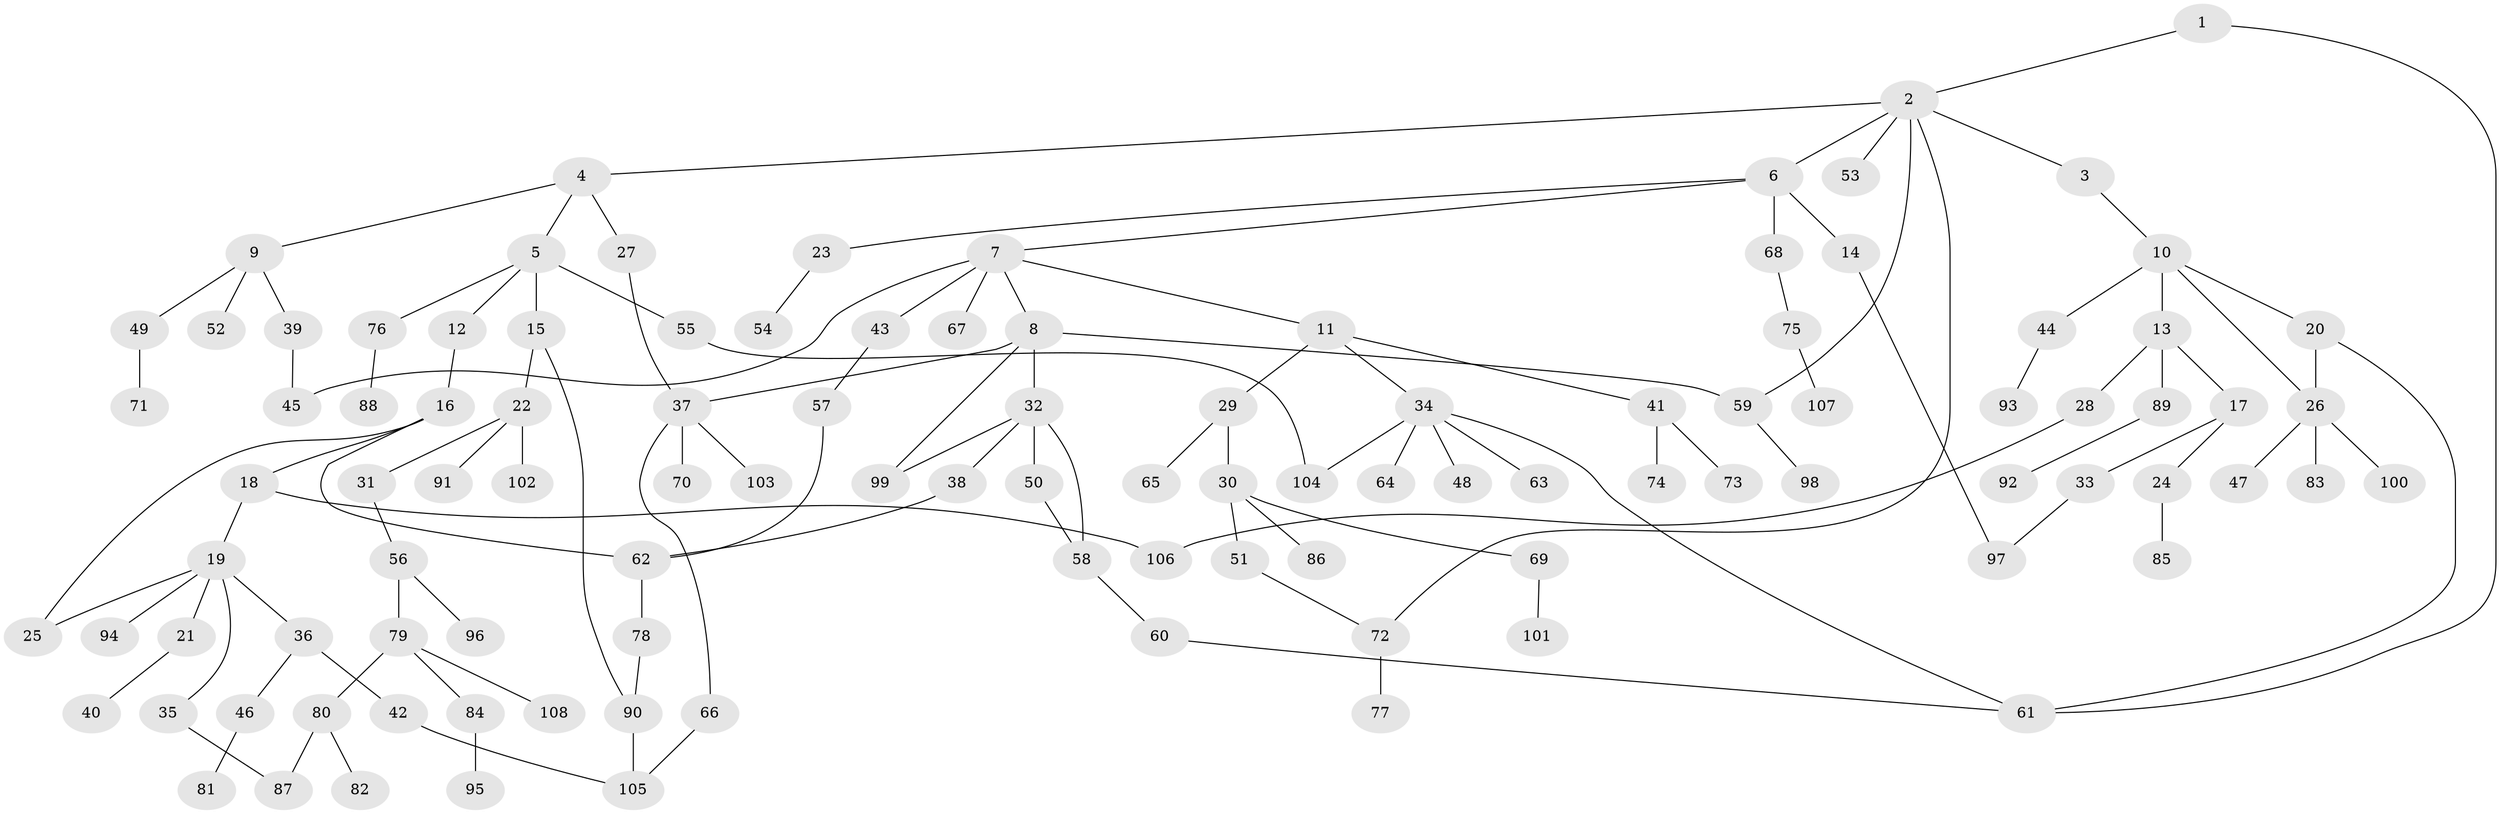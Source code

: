 // Generated by graph-tools (version 1.1) at 2025/25/03/09/25 03:25:28]
// undirected, 108 vertices, 127 edges
graph export_dot {
graph [start="1"]
  node [color=gray90,style=filled];
  1;
  2;
  3;
  4;
  5;
  6;
  7;
  8;
  9;
  10;
  11;
  12;
  13;
  14;
  15;
  16;
  17;
  18;
  19;
  20;
  21;
  22;
  23;
  24;
  25;
  26;
  27;
  28;
  29;
  30;
  31;
  32;
  33;
  34;
  35;
  36;
  37;
  38;
  39;
  40;
  41;
  42;
  43;
  44;
  45;
  46;
  47;
  48;
  49;
  50;
  51;
  52;
  53;
  54;
  55;
  56;
  57;
  58;
  59;
  60;
  61;
  62;
  63;
  64;
  65;
  66;
  67;
  68;
  69;
  70;
  71;
  72;
  73;
  74;
  75;
  76;
  77;
  78;
  79;
  80;
  81;
  82;
  83;
  84;
  85;
  86;
  87;
  88;
  89;
  90;
  91;
  92;
  93;
  94;
  95;
  96;
  97;
  98;
  99;
  100;
  101;
  102;
  103;
  104;
  105;
  106;
  107;
  108;
  1 -- 2;
  1 -- 61;
  2 -- 3;
  2 -- 4;
  2 -- 6;
  2 -- 53;
  2 -- 72;
  2 -- 59;
  3 -- 10;
  4 -- 5;
  4 -- 9;
  4 -- 27;
  5 -- 12;
  5 -- 15;
  5 -- 55;
  5 -- 76;
  6 -- 7;
  6 -- 14;
  6 -- 23;
  6 -- 68;
  7 -- 8;
  7 -- 11;
  7 -- 43;
  7 -- 45;
  7 -- 67;
  8 -- 32;
  8 -- 59;
  8 -- 99;
  8 -- 37;
  9 -- 39;
  9 -- 49;
  9 -- 52;
  10 -- 13;
  10 -- 20;
  10 -- 26;
  10 -- 44;
  11 -- 29;
  11 -- 34;
  11 -- 41;
  12 -- 16;
  13 -- 17;
  13 -- 28;
  13 -- 89;
  14 -- 97;
  15 -- 22;
  15 -- 90;
  16 -- 18;
  16 -- 25;
  16 -- 62;
  17 -- 24;
  17 -- 33;
  18 -- 19;
  18 -- 106;
  19 -- 21;
  19 -- 25;
  19 -- 35;
  19 -- 36;
  19 -- 94;
  20 -- 61;
  20 -- 26;
  21 -- 40;
  22 -- 31;
  22 -- 91;
  22 -- 102;
  23 -- 54;
  24 -- 85;
  26 -- 47;
  26 -- 83;
  26 -- 100;
  27 -- 37;
  28 -- 106;
  29 -- 30;
  29 -- 65;
  30 -- 51;
  30 -- 69;
  30 -- 86;
  31 -- 56;
  32 -- 38;
  32 -- 50;
  32 -- 58;
  32 -- 99;
  33 -- 97;
  34 -- 48;
  34 -- 61;
  34 -- 63;
  34 -- 64;
  34 -- 104;
  35 -- 87;
  36 -- 42;
  36 -- 46;
  37 -- 66;
  37 -- 70;
  37 -- 103;
  38 -- 62;
  39 -- 45;
  41 -- 73;
  41 -- 74;
  42 -- 105;
  43 -- 57;
  44 -- 93;
  46 -- 81;
  49 -- 71;
  50 -- 58;
  51 -- 72;
  55 -- 104;
  56 -- 79;
  56 -- 96;
  57 -- 62;
  58 -- 60;
  59 -- 98;
  60 -- 61;
  62 -- 78;
  66 -- 105;
  68 -- 75;
  69 -- 101;
  72 -- 77;
  75 -- 107;
  76 -- 88;
  78 -- 90;
  79 -- 80;
  79 -- 84;
  79 -- 108;
  80 -- 82;
  80 -- 87;
  84 -- 95;
  89 -- 92;
  90 -- 105;
}
